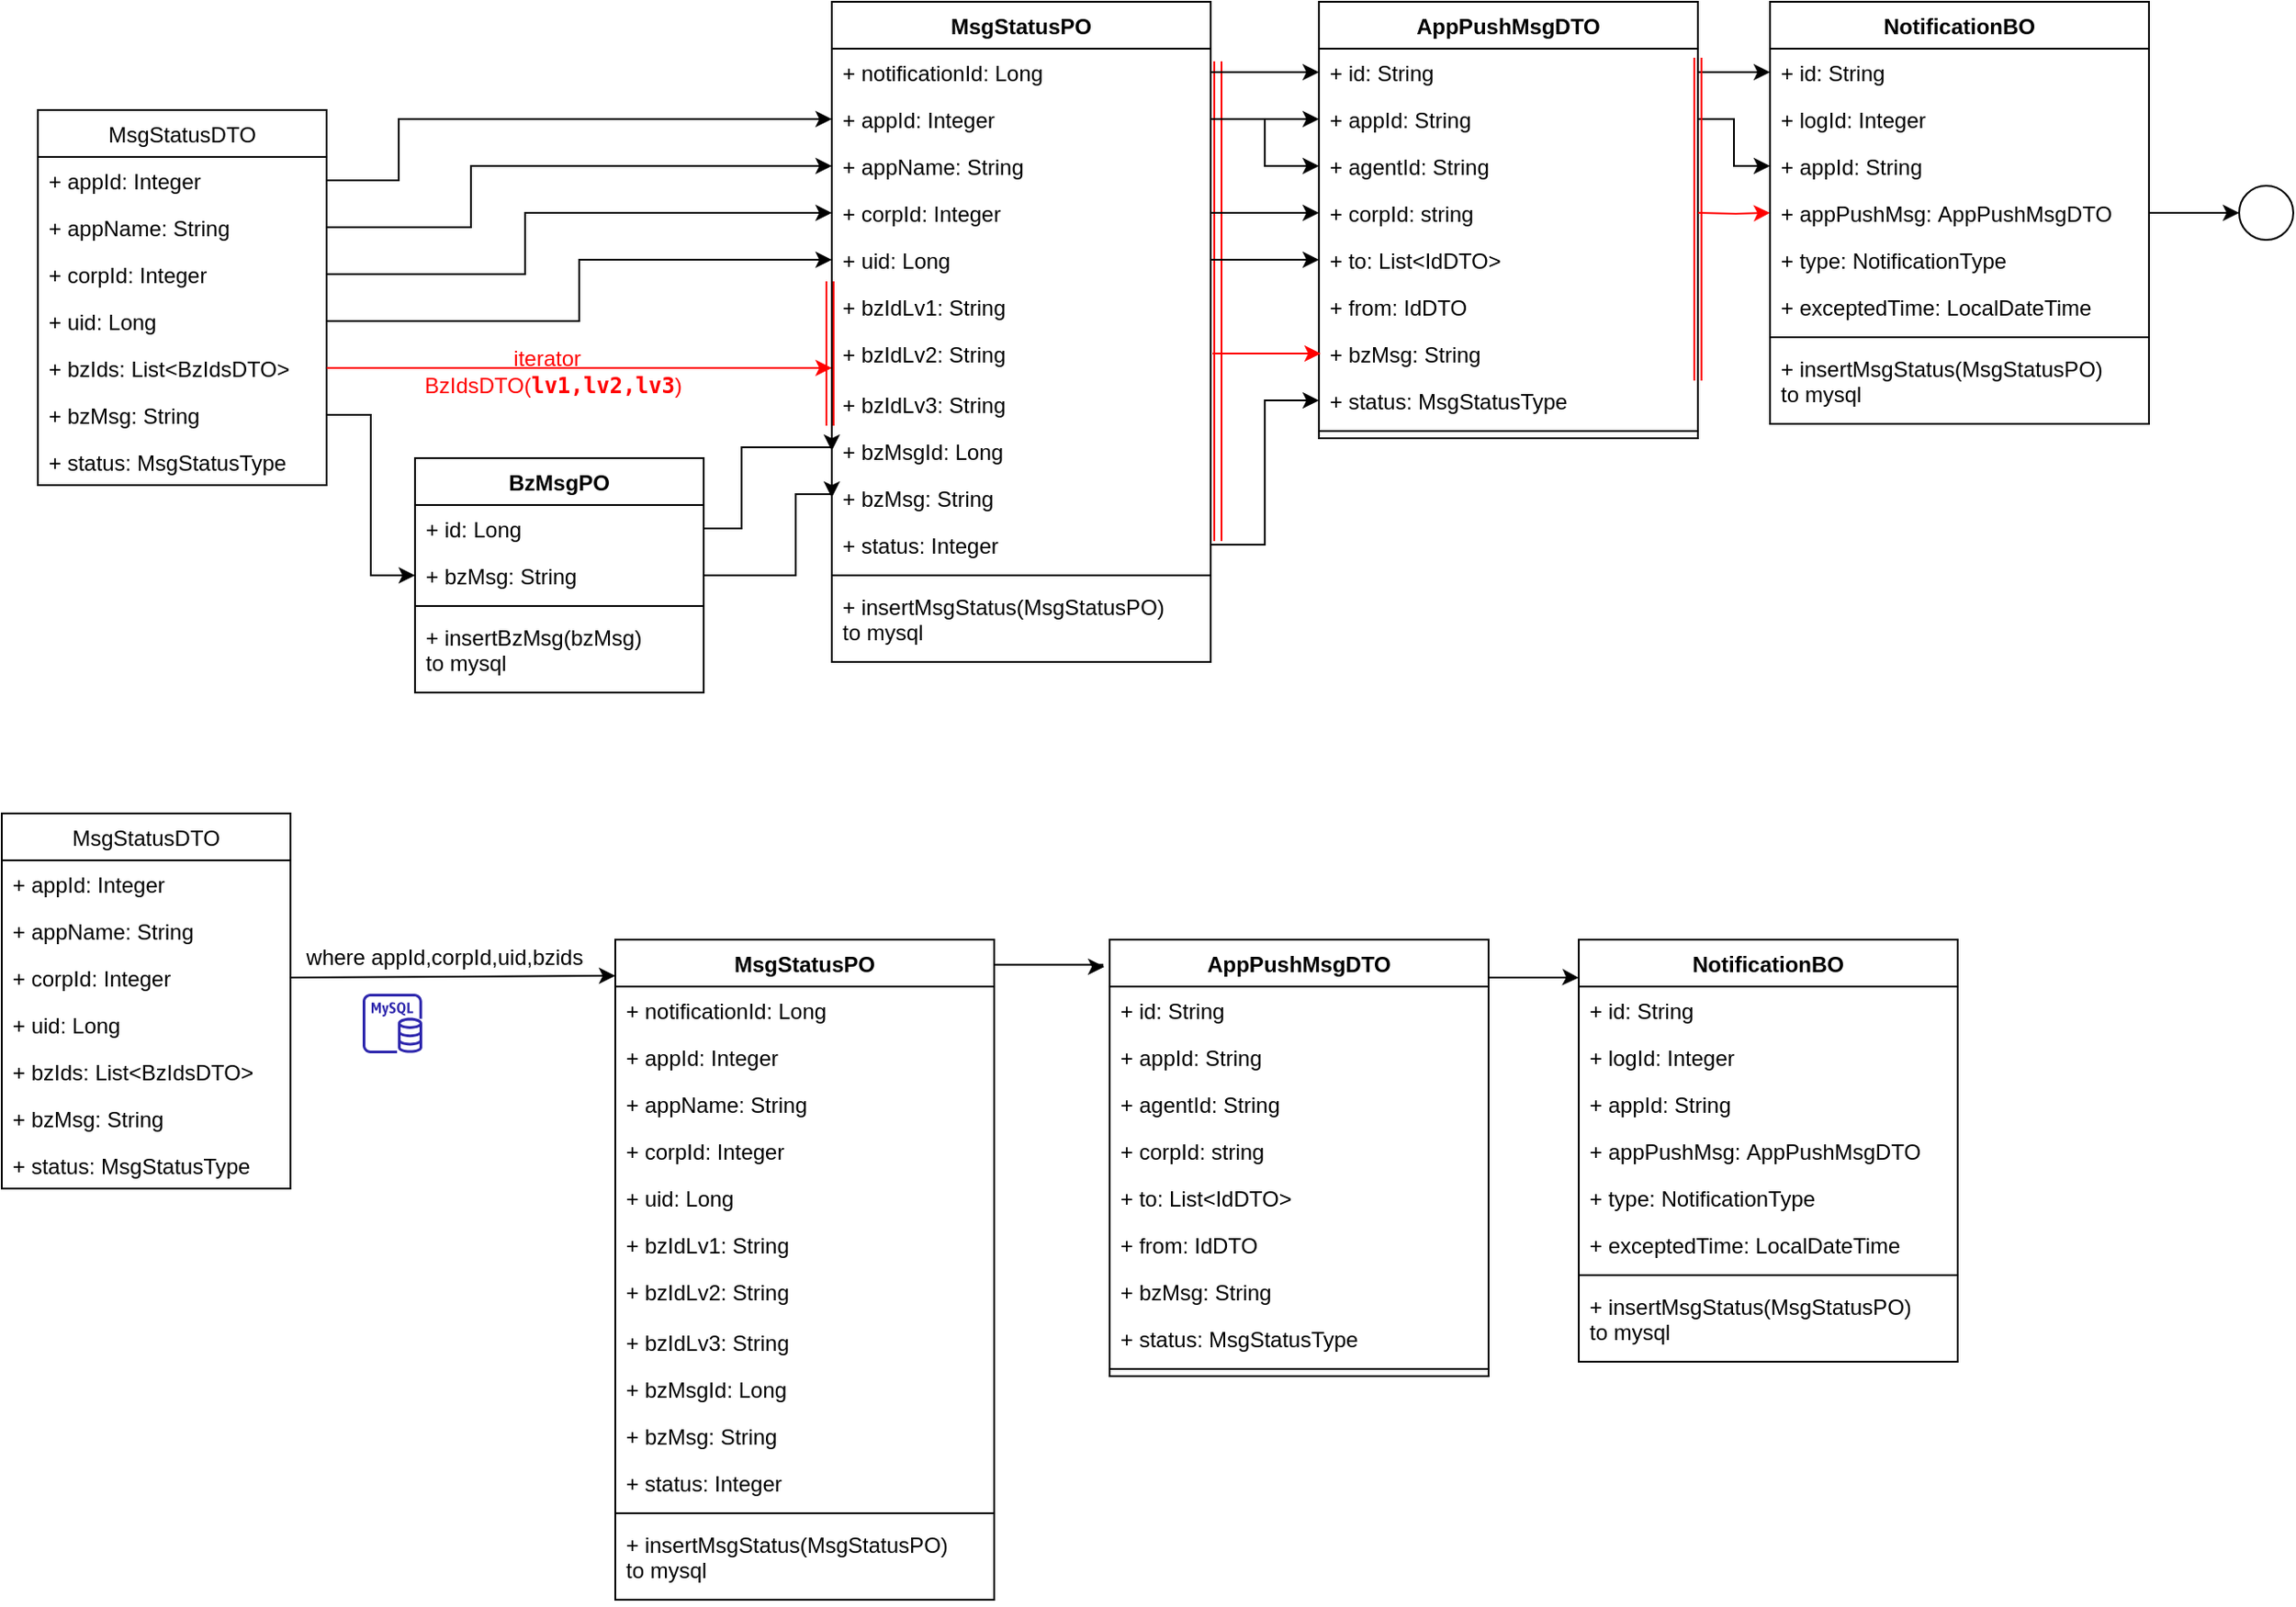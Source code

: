 <mxfile version="16.0.3" type="github">
  <diagram id="SCfUlmhdvzbNshBZ44EL" name="Page-1">
    <mxGraphModel dx="1186" dy="536" grid="1" gridSize="10" guides="1" tooltips="1" connect="1" arrows="1" fold="1" page="1" pageScale="1" pageWidth="827" pageHeight="1169" math="0" shadow="0">
      <root>
        <mxCell id="0" />
        <mxCell id="1" parent="0" />
        <mxCell id="9lZpsrTni4rrmn1i40Wy-16" value="MsgStatusDTO" style="swimlane;fontStyle=0;childLayout=stackLayout;horizontal=1;startSize=26;fillColor=none;horizontalStack=0;resizeParent=1;resizeParentMax=0;resizeLast=0;collapsible=1;marginBottom=0;" parent="1" vertex="1">
          <mxGeometry x="120" y="360" width="160" height="208" as="geometry" />
        </mxCell>
        <mxCell id="9lZpsrTni4rrmn1i40Wy-17" value="+ appId: Integer" style="text;strokeColor=none;fillColor=none;align=left;verticalAlign=top;spacingLeft=4;spacingRight=4;overflow=hidden;rotatable=0;points=[[0,0.5],[1,0.5]];portConstraint=eastwest;" parent="9lZpsrTni4rrmn1i40Wy-16" vertex="1">
          <mxGeometry y="26" width="160" height="26" as="geometry" />
        </mxCell>
        <mxCell id="9lZpsrTni4rrmn1i40Wy-18" value="+ appName: String" style="text;strokeColor=none;fillColor=none;align=left;verticalAlign=top;spacingLeft=4;spacingRight=4;overflow=hidden;rotatable=0;points=[[0,0.5],[1,0.5]];portConstraint=eastwest;" parent="9lZpsrTni4rrmn1i40Wy-16" vertex="1">
          <mxGeometry y="52" width="160" height="26" as="geometry" />
        </mxCell>
        <mxCell id="9lZpsrTni4rrmn1i40Wy-19" value="+ corpId: Integer" style="text;strokeColor=none;fillColor=none;align=left;verticalAlign=top;spacingLeft=4;spacingRight=4;overflow=hidden;rotatable=0;points=[[0,0.5],[1,0.5]];portConstraint=eastwest;" parent="9lZpsrTni4rrmn1i40Wy-16" vertex="1">
          <mxGeometry y="78" width="160" height="26" as="geometry" />
        </mxCell>
        <mxCell id="9lZpsrTni4rrmn1i40Wy-20" value="+ uid: Long" style="text;strokeColor=none;fillColor=none;align=left;verticalAlign=top;spacingLeft=4;spacingRight=4;overflow=hidden;rotatable=0;points=[[0,0.5],[1,0.5]];portConstraint=eastwest;" parent="9lZpsrTni4rrmn1i40Wy-16" vertex="1">
          <mxGeometry y="104" width="160" height="26" as="geometry" />
        </mxCell>
        <mxCell id="9lZpsrTni4rrmn1i40Wy-21" value="+ bzIds: List&lt;BzIdsDTO&gt;" style="text;strokeColor=none;fillColor=none;align=left;verticalAlign=top;spacingLeft=4;spacingRight=4;overflow=hidden;rotatable=0;points=[[0,0.5],[1,0.5]];portConstraint=eastwest;" parent="9lZpsrTni4rrmn1i40Wy-16" vertex="1">
          <mxGeometry y="130" width="160" height="26" as="geometry" />
        </mxCell>
        <mxCell id="9lZpsrTni4rrmn1i40Wy-22" value="+ bzMsg: String" style="text;strokeColor=none;fillColor=none;align=left;verticalAlign=top;spacingLeft=4;spacingRight=4;overflow=hidden;rotatable=0;points=[[0,0.5],[1,0.5]];portConstraint=eastwest;" parent="9lZpsrTni4rrmn1i40Wy-16" vertex="1">
          <mxGeometry y="156" width="160" height="26" as="geometry" />
        </mxCell>
        <mxCell id="9lZpsrTni4rrmn1i40Wy-23" value="+ status: MsgStatusType" style="text;strokeColor=none;fillColor=none;align=left;verticalAlign=top;spacingLeft=4;spacingRight=4;overflow=hidden;rotatable=0;points=[[0,0.5],[1,0.5]];portConstraint=eastwest;" parent="9lZpsrTni4rrmn1i40Wy-16" vertex="1">
          <mxGeometry y="182" width="160" height="26" as="geometry" />
        </mxCell>
        <mxCell id="m58RcJqBQY2xI49NW2av-1" value="BzMsgPO" style="swimlane;fontStyle=1;align=center;verticalAlign=top;childLayout=stackLayout;horizontal=1;startSize=26;horizontalStack=0;resizeParent=1;resizeParentMax=0;resizeLast=0;collapsible=1;marginBottom=0;" vertex="1" parent="1">
          <mxGeometry x="329" y="553" width="160" height="130" as="geometry" />
        </mxCell>
        <mxCell id="m58RcJqBQY2xI49NW2av-2" value="+ id: Long" style="text;strokeColor=none;fillColor=none;align=left;verticalAlign=top;spacingLeft=4;spacingRight=4;overflow=hidden;rotatable=0;points=[[0,0.5],[1,0.5]];portConstraint=eastwest;" vertex="1" parent="m58RcJqBQY2xI49NW2av-1">
          <mxGeometry y="26" width="160" height="26" as="geometry" />
        </mxCell>
        <mxCell id="m58RcJqBQY2xI49NW2av-6" value="+ bzMsg: String" style="text;strokeColor=none;fillColor=none;align=left;verticalAlign=top;spacingLeft=4;spacingRight=4;overflow=hidden;rotatable=0;points=[[0,0.5],[1,0.5]];portConstraint=eastwest;" vertex="1" parent="m58RcJqBQY2xI49NW2av-1">
          <mxGeometry y="52" width="160" height="26" as="geometry" />
        </mxCell>
        <mxCell id="m58RcJqBQY2xI49NW2av-3" value="" style="line;strokeWidth=1;fillColor=none;align=left;verticalAlign=middle;spacingTop=-1;spacingLeft=3;spacingRight=3;rotatable=0;labelPosition=right;points=[];portConstraint=eastwest;" vertex="1" parent="m58RcJqBQY2xI49NW2av-1">
          <mxGeometry y="78" width="160" height="8" as="geometry" />
        </mxCell>
        <mxCell id="m58RcJqBQY2xI49NW2av-4" value="+ insertBzMsg(bzMsg)&#xa;to mysql&#xa;" style="text;strokeColor=none;fillColor=none;align=left;verticalAlign=top;spacingLeft=4;spacingRight=4;overflow=hidden;rotatable=0;points=[[0,0.5],[1,0.5]];portConstraint=eastwest;" vertex="1" parent="m58RcJqBQY2xI49NW2av-1">
          <mxGeometry y="86" width="160" height="44" as="geometry" />
        </mxCell>
        <mxCell id="m58RcJqBQY2xI49NW2av-5" style="edgeStyle=orthogonalEdgeStyle;rounded=0;orthogonalLoop=1;jettySize=auto;html=1;exitX=1;exitY=0.5;exitDx=0;exitDy=0;entryX=0;entryY=0.5;entryDx=0;entryDy=0;" edge="1" parent="1" source="9lZpsrTni4rrmn1i40Wy-22" target="m58RcJqBQY2xI49NW2av-6">
          <mxGeometry relative="1" as="geometry" />
        </mxCell>
        <mxCell id="m58RcJqBQY2xI49NW2av-15" style="edgeStyle=orthogonalEdgeStyle;rounded=0;orthogonalLoop=1;jettySize=auto;html=1;exitX=1;exitY=0.5;exitDx=0;exitDy=0;strokeColor=#FF0000;" edge="1" parent="1" source="9lZpsrTni4rrmn1i40Wy-21">
          <mxGeometry relative="1" as="geometry">
            <mxPoint x="560" y="503" as="targetPoint" />
            <Array as="points">
              <mxPoint x="550" y="503" />
            </Array>
          </mxGeometry>
        </mxCell>
        <mxCell id="m58RcJqBQY2xI49NW2av-17" value="&lt;font style=&quot;font-size: 12px&quot; color=&quot;#ff0000&quot;&gt;iterator&amp;nbsp; &amp;nbsp;&lt;span style=&quot;text-align: left&quot;&gt;BzIdsDTO(&lt;/span&gt;&lt;span style=&quot;font-weight: bold ; background-color: rgb(255 , 255 , 255) ; font-family: &amp;#34;jetbrains mono&amp;#34; , monospace&quot;&gt;lv1,&lt;/span&gt;&lt;span style=&quot;font-weight: bold ; background-color: rgb(255 , 255 , 255) ; font-family: &amp;#34;jetbrains mono&amp;#34; , monospace&quot;&gt;lv2,&lt;/span&gt;&lt;span style=&quot;font-weight: bold ; background-color: rgb(255 , 255 , 255) ; font-family: &amp;#34;jetbrains mono&amp;#34; , monospace&quot;&gt;lv3&lt;/span&gt;&lt;span style=&quot;text-align: left&quot;&gt;)&lt;/span&gt;&lt;/font&gt;" style="text;html=1;strokeColor=none;fillColor=none;align=center;verticalAlign=middle;whiteSpace=wrap;rounded=0;" vertex="1" parent="1">
          <mxGeometry x="329" y="490" width="150" height="30" as="geometry" />
        </mxCell>
        <mxCell id="m58RcJqBQY2xI49NW2av-21" value="MsgStatusPO" style="swimlane;fontStyle=1;align=center;verticalAlign=top;childLayout=stackLayout;horizontal=1;startSize=26;horizontalStack=0;resizeParent=1;resizeParentMax=0;resizeLast=0;collapsible=1;marginBottom=0;" vertex="1" parent="1">
          <mxGeometry x="560" y="300" width="210" height="366" as="geometry" />
        </mxCell>
        <mxCell id="m58RcJqBQY2xI49NW2av-22" value="+ notificationId: Long" style="text;strokeColor=none;fillColor=none;align=left;verticalAlign=top;spacingLeft=4;spacingRight=4;overflow=hidden;rotatable=0;points=[[0,0.5],[1,0.5]];portConstraint=eastwest;" vertex="1" parent="m58RcJqBQY2xI49NW2av-21">
          <mxGeometry y="26" width="210" height="26" as="geometry" />
        </mxCell>
        <mxCell id="m58RcJqBQY2xI49NW2av-29" value="+ appId: Integer" style="text;strokeColor=none;fillColor=none;align=left;verticalAlign=top;spacingLeft=4;spacingRight=4;overflow=hidden;rotatable=0;points=[[0,0.5],[1,0.5]];portConstraint=eastwest;" vertex="1" parent="m58RcJqBQY2xI49NW2av-21">
          <mxGeometry y="52" width="210" height="26" as="geometry" />
        </mxCell>
        <mxCell id="m58RcJqBQY2xI49NW2av-30" value="+ appName: String" style="text;strokeColor=none;fillColor=none;align=left;verticalAlign=top;spacingLeft=4;spacingRight=4;overflow=hidden;rotatable=0;points=[[0,0.5],[1,0.5]];portConstraint=eastwest;" vertex="1" parent="m58RcJqBQY2xI49NW2av-21">
          <mxGeometry y="78" width="210" height="26" as="geometry" />
        </mxCell>
        <mxCell id="m58RcJqBQY2xI49NW2av-28" value="+ corpId: Integer" style="text;strokeColor=none;fillColor=none;align=left;verticalAlign=top;spacingLeft=4;spacingRight=4;overflow=hidden;rotatable=0;points=[[0,0.5],[1,0.5]];portConstraint=eastwest;" vertex="1" parent="m58RcJqBQY2xI49NW2av-21">
          <mxGeometry y="104" width="210" height="26" as="geometry" />
        </mxCell>
        <mxCell id="m58RcJqBQY2xI49NW2av-23" value="+ uid: Long" style="text;strokeColor=none;fillColor=none;align=left;verticalAlign=top;spacingLeft=4;spacingRight=4;overflow=hidden;rotatable=0;points=[[0,0.5],[1,0.5]];portConstraint=eastwest;" vertex="1" parent="m58RcJqBQY2xI49NW2av-21">
          <mxGeometry y="130" width="210" height="26" as="geometry" />
        </mxCell>
        <mxCell id="m58RcJqBQY2xI49NW2av-33" value="+ bzIdLv1: String" style="text;strokeColor=none;fillColor=none;align=left;verticalAlign=top;spacingLeft=4;spacingRight=4;overflow=hidden;rotatable=0;points=[[0,0.5],[1,0.5]];portConstraint=eastwest;" vertex="1" parent="m58RcJqBQY2xI49NW2av-21">
          <mxGeometry y="156" width="210" height="26" as="geometry" />
        </mxCell>
        <mxCell id="m58RcJqBQY2xI49NW2av-27" value="" style="shape=link;html=1;rounded=0;fontSize=12;fontColor=#FF0000;strokeColor=#FF0000;" edge="1" parent="m58RcJqBQY2xI49NW2av-21">
          <mxGeometry width="100" relative="1" as="geometry">
            <mxPoint x="-1" y="155" as="sourcePoint" />
            <mxPoint x="-1" y="235" as="targetPoint" />
          </mxGeometry>
        </mxCell>
        <mxCell id="m58RcJqBQY2xI49NW2av-34" value="+ bzIdLv2: String" style="text;strokeColor=none;fillColor=none;align=left;verticalAlign=top;spacingLeft=4;spacingRight=4;overflow=hidden;rotatable=0;points=[[0,0.5],[1,0.5]];portConstraint=eastwest;" vertex="1" parent="m58RcJqBQY2xI49NW2av-21">
          <mxGeometry y="182" width="210" height="28" as="geometry" />
        </mxCell>
        <mxCell id="m58RcJqBQY2xI49NW2av-35" value="+ bzIdLv3: String" style="text;strokeColor=none;fillColor=none;align=left;verticalAlign=top;spacingLeft=4;spacingRight=4;overflow=hidden;rotatable=0;points=[[0,0.5],[1,0.5]];portConstraint=eastwest;" vertex="1" parent="m58RcJqBQY2xI49NW2av-21">
          <mxGeometry y="210" width="210" height="26" as="geometry" />
        </mxCell>
        <mxCell id="m58RcJqBQY2xI49NW2av-31" value="+ bzMsgId: Long" style="text;strokeColor=none;fillColor=none;align=left;verticalAlign=top;spacingLeft=4;spacingRight=4;overflow=hidden;rotatable=0;points=[[0,0.5],[1,0.5]];portConstraint=eastwest;" vertex="1" parent="m58RcJqBQY2xI49NW2av-21">
          <mxGeometry y="236" width="210" height="26" as="geometry" />
        </mxCell>
        <mxCell id="m58RcJqBQY2xI49NW2av-32" value="+ bzMsg: String" style="text;strokeColor=none;fillColor=none;align=left;verticalAlign=top;spacingLeft=4;spacingRight=4;overflow=hidden;rotatable=0;points=[[0,0.5],[1,0.5]];portConstraint=eastwest;" vertex="1" parent="m58RcJqBQY2xI49NW2av-21">
          <mxGeometry y="262" width="210" height="26" as="geometry" />
        </mxCell>
        <mxCell id="m58RcJqBQY2xI49NW2av-36" value="+ status: Integer" style="text;strokeColor=none;fillColor=none;align=left;verticalAlign=top;spacingLeft=4;spacingRight=4;overflow=hidden;rotatable=0;points=[[0,0.5],[1,0.5]];portConstraint=eastwest;" vertex="1" parent="m58RcJqBQY2xI49NW2av-21">
          <mxGeometry y="288" width="210" height="26" as="geometry" />
        </mxCell>
        <mxCell id="m58RcJqBQY2xI49NW2av-24" value="" style="line;strokeWidth=1;fillColor=none;align=left;verticalAlign=middle;spacingTop=-1;spacingLeft=3;spacingRight=3;rotatable=0;labelPosition=right;points=[];portConstraint=eastwest;" vertex="1" parent="m58RcJqBQY2xI49NW2av-21">
          <mxGeometry y="314" width="210" height="8" as="geometry" />
        </mxCell>
        <mxCell id="m58RcJqBQY2xI49NW2av-25" value="+ insertMsgStatus(MsgStatusPO)&#xa;to mysql&#xa;" style="text;strokeColor=none;fillColor=none;align=left;verticalAlign=top;spacingLeft=4;spacingRight=4;overflow=hidden;rotatable=0;points=[[0,0.5],[1,0.5]];portConstraint=eastwest;" vertex="1" parent="m58RcJqBQY2xI49NW2av-21">
          <mxGeometry y="322" width="210" height="44" as="geometry" />
        </mxCell>
        <mxCell id="m58RcJqBQY2xI49NW2av-55" value="" style="shape=link;html=1;rounded=0;fontSize=12;fontColor=#FF0000;exitX=1.019;exitY=0.269;exitDx=0;exitDy=0;exitPerimeter=0;strokeColor=#FF0000;" edge="1" parent="m58RcJqBQY2xI49NW2av-21" source="m58RcJqBQY2xI49NW2av-22">
          <mxGeometry width="100" relative="1" as="geometry">
            <mxPoint x="217" y="155" as="sourcePoint" />
            <mxPoint x="214" y="299" as="targetPoint" />
          </mxGeometry>
        </mxCell>
        <mxCell id="m58RcJqBQY2xI49NW2av-41" style="edgeStyle=orthogonalEdgeStyle;rounded=0;orthogonalLoop=1;jettySize=auto;html=1;entryX=0;entryY=0.5;entryDx=0;entryDy=0;fontSize=12;fontColor=#FF0000;" edge="1" parent="1" source="m58RcJqBQY2xI49NW2av-2" target="m58RcJqBQY2xI49NW2av-31">
          <mxGeometry relative="1" as="geometry">
            <Array as="points">
              <mxPoint x="510" y="592" />
              <mxPoint x="510" y="547" />
            </Array>
          </mxGeometry>
        </mxCell>
        <mxCell id="m58RcJqBQY2xI49NW2av-43" style="edgeStyle=orthogonalEdgeStyle;rounded=0;orthogonalLoop=1;jettySize=auto;html=1;entryX=0;entryY=0.5;entryDx=0;entryDy=0;fontSize=12;fontColor=#FF0000;" edge="1" parent="1" source="m58RcJqBQY2xI49NW2av-6" target="m58RcJqBQY2xI49NW2av-32">
          <mxGeometry relative="1" as="geometry">
            <Array as="points">
              <mxPoint x="540" y="618" />
              <mxPoint x="540" y="573" />
            </Array>
          </mxGeometry>
        </mxCell>
        <mxCell id="m58RcJqBQY2xI49NW2av-44" style="edgeStyle=orthogonalEdgeStyle;rounded=0;orthogonalLoop=1;jettySize=auto;html=1;exitX=1;exitY=0.5;exitDx=0;exitDy=0;entryX=0;entryY=0.5;entryDx=0;entryDy=0;fontSize=12;fontColor=#FF0000;" edge="1" parent="1" source="9lZpsrTni4rrmn1i40Wy-20" target="m58RcJqBQY2xI49NW2av-23">
          <mxGeometry relative="1" as="geometry" />
        </mxCell>
        <mxCell id="m58RcJqBQY2xI49NW2av-45" style="edgeStyle=orthogonalEdgeStyle;rounded=0;orthogonalLoop=1;jettySize=auto;html=1;fontSize=12;fontColor=#FF0000;" edge="1" parent="1" source="9lZpsrTni4rrmn1i40Wy-19" target="m58RcJqBQY2xI49NW2av-28">
          <mxGeometry relative="1" as="geometry">
            <mxPoint x="390" y="350" as="targetPoint" />
            <Array as="points">
              <mxPoint x="390" y="451" />
              <mxPoint x="390" y="417" />
            </Array>
          </mxGeometry>
        </mxCell>
        <mxCell id="m58RcJqBQY2xI49NW2av-46" style="edgeStyle=orthogonalEdgeStyle;rounded=0;orthogonalLoop=1;jettySize=auto;html=1;exitX=1;exitY=0.5;exitDx=0;exitDy=0;fontSize=12;fontColor=#FF0000;" edge="1" parent="1" source="9lZpsrTni4rrmn1i40Wy-18" target="m58RcJqBQY2xI49NW2av-30">
          <mxGeometry relative="1" as="geometry">
            <Array as="points">
              <mxPoint x="360" y="425" />
              <mxPoint x="360" y="391" />
            </Array>
          </mxGeometry>
        </mxCell>
        <mxCell id="m58RcJqBQY2xI49NW2av-47" style="edgeStyle=orthogonalEdgeStyle;rounded=0;orthogonalLoop=1;jettySize=auto;html=1;exitX=1;exitY=0.5;exitDx=0;exitDy=0;entryX=0;entryY=0.5;entryDx=0;entryDy=0;fontSize=12;fontColor=#FF0000;" edge="1" parent="1" source="9lZpsrTni4rrmn1i40Wy-17" target="m58RcJqBQY2xI49NW2av-29">
          <mxGeometry relative="1" as="geometry">
            <Array as="points">
              <mxPoint x="320" y="399" />
              <mxPoint x="320" y="365" />
            </Array>
          </mxGeometry>
        </mxCell>
        <mxCell id="m58RcJqBQY2xI49NW2av-48" value="AppPushMsgDTO" style="swimlane;fontStyle=1;align=center;verticalAlign=top;childLayout=stackLayout;horizontal=1;startSize=26;horizontalStack=0;resizeParent=1;resizeParentMax=0;resizeLast=0;collapsible=1;marginBottom=0;" vertex="1" parent="1">
          <mxGeometry x="830" y="300" width="210" height="242" as="geometry" />
        </mxCell>
        <mxCell id="m58RcJqBQY2xI49NW2av-49" value="+ id: String" style="text;strokeColor=none;fillColor=none;align=left;verticalAlign=top;spacingLeft=4;spacingRight=4;overflow=hidden;rotatable=0;points=[[0,0.5],[1,0.5]];portConstraint=eastwest;" vertex="1" parent="m58RcJqBQY2xI49NW2av-48">
          <mxGeometry y="26" width="210" height="26" as="geometry" />
        </mxCell>
        <mxCell id="m58RcJqBQY2xI49NW2av-50" value="+ appId: String" style="text;strokeColor=none;fillColor=none;align=left;verticalAlign=top;spacingLeft=4;spacingRight=4;overflow=hidden;rotatable=0;points=[[0,0.5],[1,0.5]];portConstraint=eastwest;" vertex="1" parent="m58RcJqBQY2xI49NW2av-48">
          <mxGeometry y="52" width="210" height="26" as="geometry" />
        </mxCell>
        <mxCell id="m58RcJqBQY2xI49NW2av-56" value="+ agentId: String" style="text;strokeColor=none;fillColor=none;align=left;verticalAlign=top;spacingLeft=4;spacingRight=4;overflow=hidden;rotatable=0;points=[[0,0.5],[1,0.5]];portConstraint=eastwest;" vertex="1" parent="m58RcJqBQY2xI49NW2av-48">
          <mxGeometry y="78" width="210" height="26" as="geometry" />
        </mxCell>
        <mxCell id="m58RcJqBQY2xI49NW2av-52" value="+ corpId: string" style="text;strokeColor=none;fillColor=none;align=left;verticalAlign=top;spacingLeft=4;spacingRight=4;overflow=hidden;rotatable=0;points=[[0,0.5],[1,0.5]];portConstraint=eastwest;" vertex="1" parent="m58RcJqBQY2xI49NW2av-48">
          <mxGeometry y="104" width="210" height="26" as="geometry" />
        </mxCell>
        <mxCell id="m58RcJqBQY2xI49NW2av-53" value="+ to: List&lt;IdDTO&gt;" style="text;strokeColor=none;fillColor=none;align=left;verticalAlign=top;spacingLeft=4;spacingRight=4;overflow=hidden;rotatable=0;points=[[0,0.5],[1,0.5]];portConstraint=eastwest;" vertex="1" parent="m58RcJqBQY2xI49NW2av-48">
          <mxGeometry y="130" width="210" height="26" as="geometry" />
        </mxCell>
        <mxCell id="m58RcJqBQY2xI49NW2av-54" value="+ from: IdDTO" style="text;strokeColor=none;fillColor=none;align=left;verticalAlign=top;spacingLeft=4;spacingRight=4;overflow=hidden;rotatable=0;points=[[0,0.5],[1,0.5]];portConstraint=eastwest;" vertex="1" parent="m58RcJqBQY2xI49NW2av-48">
          <mxGeometry y="156" width="210" height="26" as="geometry" />
        </mxCell>
        <mxCell id="m58RcJqBQY2xI49NW2av-57" value="+ bzMsg: String" style="text;strokeColor=none;fillColor=none;align=left;verticalAlign=top;spacingLeft=4;spacingRight=4;overflow=hidden;rotatable=0;points=[[0,0.5],[1,0.5]];portConstraint=eastwest;" vertex="1" parent="m58RcJqBQY2xI49NW2av-48">
          <mxGeometry y="182" width="210" height="26" as="geometry" />
        </mxCell>
        <mxCell id="m58RcJqBQY2xI49NW2av-58" value="+ status: MsgStatusType" style="text;strokeColor=none;fillColor=none;align=left;verticalAlign=top;spacingLeft=4;spacingRight=4;overflow=hidden;rotatable=0;points=[[0,0.5],[1,0.5]];portConstraint=eastwest;" vertex="1" parent="m58RcJqBQY2xI49NW2av-48">
          <mxGeometry y="208" width="210" height="26" as="geometry" />
        </mxCell>
        <mxCell id="m58RcJqBQY2xI49NW2av-61" value="" style="line;strokeWidth=1;fillColor=none;align=left;verticalAlign=middle;spacingTop=-1;spacingLeft=3;spacingRight=3;rotatable=0;labelPosition=right;points=[];portConstraint=eastwest;" vertex="1" parent="m58RcJqBQY2xI49NW2av-48">
          <mxGeometry y="234" width="210" height="8" as="geometry" />
        </mxCell>
        <mxCell id="m58RcJqBQY2xI49NW2av-63" style="edgeStyle=orthogonalEdgeStyle;rounded=0;orthogonalLoop=1;jettySize=auto;html=1;exitX=1;exitY=0.5;exitDx=0;exitDy=0;entryX=0;entryY=0.5;entryDx=0;entryDy=0;fontSize=12;fontColor=#FF0000;" edge="1" parent="1" source="m58RcJqBQY2xI49NW2av-22" target="m58RcJqBQY2xI49NW2av-49">
          <mxGeometry relative="1" as="geometry" />
        </mxCell>
        <mxCell id="m58RcJqBQY2xI49NW2av-64" style="edgeStyle=orthogonalEdgeStyle;rounded=0;orthogonalLoop=1;jettySize=auto;html=1;exitX=1;exitY=0.5;exitDx=0;exitDy=0;entryX=0;entryY=0.5;entryDx=0;entryDy=0;fontSize=12;fontColor=#FF0000;" edge="1" parent="1" source="m58RcJqBQY2xI49NW2av-29" target="m58RcJqBQY2xI49NW2av-50">
          <mxGeometry relative="1" as="geometry" />
        </mxCell>
        <mxCell id="m58RcJqBQY2xI49NW2av-68" style="edgeStyle=orthogonalEdgeStyle;rounded=0;orthogonalLoop=1;jettySize=auto;html=1;exitX=1;exitY=0.5;exitDx=0;exitDy=0;entryX=0;entryY=0.5;entryDx=0;entryDy=0;fontSize=12;fontColor=#FF0000;" edge="1" parent="1" source="m58RcJqBQY2xI49NW2av-29" target="m58RcJqBQY2xI49NW2av-56">
          <mxGeometry relative="1" as="geometry">
            <mxPoint x="780" y="375" as="sourcePoint" />
            <mxPoint x="840" y="375" as="targetPoint" />
          </mxGeometry>
        </mxCell>
        <mxCell id="m58RcJqBQY2xI49NW2av-69" style="edgeStyle=orthogonalEdgeStyle;rounded=0;orthogonalLoop=1;jettySize=auto;html=1;exitX=1;exitY=0.5;exitDx=0;exitDy=0;entryX=0;entryY=0.5;entryDx=0;entryDy=0;fontSize=12;fontColor=#FF0000;" edge="1" parent="1" source="m58RcJqBQY2xI49NW2av-28" target="m58RcJqBQY2xI49NW2av-52">
          <mxGeometry relative="1" as="geometry" />
        </mxCell>
        <mxCell id="m58RcJqBQY2xI49NW2av-70" style="edgeStyle=orthogonalEdgeStyle;rounded=0;orthogonalLoop=1;jettySize=auto;html=1;exitX=1;exitY=0.5;exitDx=0;exitDy=0;entryX=0;entryY=0.5;entryDx=0;entryDy=0;fontSize=12;fontColor=#FF0000;" edge="1" parent="1" source="m58RcJqBQY2xI49NW2av-23" target="m58RcJqBQY2xI49NW2av-53">
          <mxGeometry relative="1" as="geometry" />
        </mxCell>
        <mxCell id="m58RcJqBQY2xI49NW2av-71" style="edgeStyle=orthogonalEdgeStyle;rounded=0;orthogonalLoop=1;jettySize=auto;html=1;entryX=0;entryY=0.5;entryDx=0;entryDy=0;fontSize=12;fontColor=#FF0000;strokeColor=#FF0000;" edge="1" parent="1">
          <mxGeometry relative="1" as="geometry">
            <mxPoint x="771" y="495" as="sourcePoint" />
            <mxPoint x="831" y="495" as="targetPoint" />
          </mxGeometry>
        </mxCell>
        <mxCell id="m58RcJqBQY2xI49NW2av-72" style="edgeStyle=orthogonalEdgeStyle;rounded=0;orthogonalLoop=1;jettySize=auto;html=1;exitX=1;exitY=0.5;exitDx=0;exitDy=0;entryX=0;entryY=0.5;entryDx=0;entryDy=0;fontSize=12;fontColor=#FF0000;strokeColor=#000000;" edge="1" parent="1" source="m58RcJqBQY2xI49NW2av-36" target="m58RcJqBQY2xI49NW2av-58">
          <mxGeometry relative="1" as="geometry" />
        </mxCell>
        <mxCell id="m58RcJqBQY2xI49NW2av-73" value="NotificationBO" style="swimlane;fontStyle=1;align=center;verticalAlign=top;childLayout=stackLayout;horizontal=1;startSize=26;horizontalStack=0;resizeParent=1;resizeParentMax=0;resizeLast=0;collapsible=1;marginBottom=0;" vertex="1" parent="1">
          <mxGeometry x="1080" y="300" width="210" height="234" as="geometry" />
        </mxCell>
        <mxCell id="m58RcJqBQY2xI49NW2av-74" value="+ id: String" style="text;strokeColor=none;fillColor=none;align=left;verticalAlign=top;spacingLeft=4;spacingRight=4;overflow=hidden;rotatable=0;points=[[0,0.5],[1,0.5]];portConstraint=eastwest;" vertex="1" parent="m58RcJqBQY2xI49NW2av-73">
          <mxGeometry y="26" width="210" height="26" as="geometry" />
        </mxCell>
        <mxCell id="m58RcJqBQY2xI49NW2av-75" value="+ logId: Integer" style="text;strokeColor=none;fillColor=none;align=left;verticalAlign=top;spacingLeft=4;spacingRight=4;overflow=hidden;rotatable=0;points=[[0,0.5],[1,0.5]];portConstraint=eastwest;" vertex="1" parent="m58RcJqBQY2xI49NW2av-73">
          <mxGeometry y="52" width="210" height="26" as="geometry" />
        </mxCell>
        <mxCell id="m58RcJqBQY2xI49NW2av-76" value="+ appId: String" style="text;strokeColor=none;fillColor=none;align=left;verticalAlign=top;spacingLeft=4;spacingRight=4;overflow=hidden;rotatable=0;points=[[0,0.5],[1,0.5]];portConstraint=eastwest;" vertex="1" parent="m58RcJqBQY2xI49NW2av-73">
          <mxGeometry y="78" width="210" height="26" as="geometry" />
        </mxCell>
        <mxCell id="m58RcJqBQY2xI49NW2av-77" value="+ appPushMsg: AppPushMsgDTO" style="text;strokeColor=none;fillColor=none;align=left;verticalAlign=top;spacingLeft=4;spacingRight=4;overflow=hidden;rotatable=0;points=[[0,0.5],[1,0.5]];portConstraint=eastwest;" vertex="1" parent="m58RcJqBQY2xI49NW2av-73">
          <mxGeometry y="104" width="210" height="26" as="geometry" />
        </mxCell>
        <mxCell id="m58RcJqBQY2xI49NW2av-84" value="+ type: NotificationType" style="text;strokeColor=none;fillColor=none;align=left;verticalAlign=top;spacingLeft=4;spacingRight=4;overflow=hidden;rotatable=0;points=[[0,0.5],[1,0.5]];portConstraint=eastwest;" vertex="1" parent="m58RcJqBQY2xI49NW2av-73">
          <mxGeometry y="130" width="210" height="26" as="geometry" />
        </mxCell>
        <mxCell id="m58RcJqBQY2xI49NW2av-85" value="+ exceptedTime: LocalDateTime" style="text;strokeColor=none;fillColor=none;align=left;verticalAlign=top;spacingLeft=4;spacingRight=4;overflow=hidden;rotatable=0;points=[[0,0.5],[1,0.5]];portConstraint=eastwest;" vertex="1" parent="m58RcJqBQY2xI49NW2av-73">
          <mxGeometry y="156" width="210" height="26" as="geometry" />
        </mxCell>
        <mxCell id="m58RcJqBQY2xI49NW2av-86" value="" style="line;strokeWidth=1;fillColor=none;align=left;verticalAlign=middle;spacingTop=-1;spacingLeft=3;spacingRight=3;rotatable=0;labelPosition=right;points=[];portConstraint=eastwest;" vertex="1" parent="m58RcJqBQY2xI49NW2av-73">
          <mxGeometry y="182" width="210" height="8" as="geometry" />
        </mxCell>
        <mxCell id="m58RcJqBQY2xI49NW2av-87" value="+ insertMsgStatus(MsgStatusPO)&#xa;to mysql&#xa;" style="text;strokeColor=none;fillColor=none;align=left;verticalAlign=top;spacingLeft=4;spacingRight=4;overflow=hidden;rotatable=0;points=[[0,0.5],[1,0.5]];portConstraint=eastwest;" vertex="1" parent="m58RcJqBQY2xI49NW2av-73">
          <mxGeometry y="190" width="210" height="44" as="geometry" />
        </mxCell>
        <mxCell id="m58RcJqBQY2xI49NW2av-89" style="edgeStyle=orthogonalEdgeStyle;rounded=0;orthogonalLoop=1;jettySize=auto;html=1;exitX=1;exitY=0.5;exitDx=0;exitDy=0;entryX=0;entryY=0.5;entryDx=0;entryDy=0;fontSize=12;fontColor=#FF0000;strokeColor=#000000;" edge="1" parent="1" source="m58RcJqBQY2xI49NW2av-49" target="m58RcJqBQY2xI49NW2av-74">
          <mxGeometry relative="1" as="geometry" />
        </mxCell>
        <mxCell id="m58RcJqBQY2xI49NW2av-90" style="edgeStyle=orthogonalEdgeStyle;rounded=0;orthogonalLoop=1;jettySize=auto;html=1;exitX=1;exitY=0.5;exitDx=0;exitDy=0;entryX=0;entryY=0.5;entryDx=0;entryDy=0;fontSize=12;fontColor=#FF0000;strokeColor=#000000;" edge="1" parent="1" source="m58RcJqBQY2xI49NW2av-50" target="m58RcJqBQY2xI49NW2av-76">
          <mxGeometry relative="1" as="geometry" />
        </mxCell>
        <mxCell id="m58RcJqBQY2xI49NW2av-91" value="" style="shape=link;html=1;rounded=0;fontSize=12;fontColor=#FF0000;exitX=1.019;exitY=0.269;exitDx=0;exitDy=0;exitPerimeter=0;strokeColor=#FF0000;" edge="1" parent="1">
          <mxGeometry width="100" relative="1" as="geometry">
            <mxPoint x="1040" y="330.994" as="sourcePoint" />
            <mxPoint x="1040" y="510" as="targetPoint" />
          </mxGeometry>
        </mxCell>
        <mxCell id="m58RcJqBQY2xI49NW2av-92" style="edgeStyle=orthogonalEdgeStyle;rounded=0;orthogonalLoop=1;jettySize=auto;html=1;entryX=0;entryY=0.5;entryDx=0;entryDy=0;fontSize=12;fontColor=#FF0000;strokeColor=#FF0000;" edge="1" parent="1" target="m58RcJqBQY2xI49NW2av-77">
          <mxGeometry relative="1" as="geometry">
            <mxPoint x="1040" y="417" as="sourcePoint" />
            <mxPoint x="841" y="505" as="targetPoint" />
          </mxGeometry>
        </mxCell>
        <mxCell id="m58RcJqBQY2xI49NW2av-94" value="" style="ellipse;whiteSpace=wrap;html=1;aspect=fixed;fontSize=12;fontColor=#FF0000;" vertex="1" parent="1">
          <mxGeometry x="1340" y="402" width="30" height="30" as="geometry" />
        </mxCell>
        <mxCell id="m58RcJqBQY2xI49NW2av-95" style="edgeStyle=orthogonalEdgeStyle;rounded=0;orthogonalLoop=1;jettySize=auto;html=1;exitX=1;exitY=0.5;exitDx=0;exitDy=0;fontSize=12;fontColor=#FF0000;strokeColor=#000000;" edge="1" parent="1" source="m58RcJqBQY2xI49NW2av-77">
          <mxGeometry relative="1" as="geometry">
            <mxPoint x="1340" y="417" as="targetPoint" />
          </mxGeometry>
        </mxCell>
        <mxCell id="m58RcJqBQY2xI49NW2av-98" value="MsgStatusDTO" style="swimlane;fontStyle=0;childLayout=stackLayout;horizontal=1;startSize=26;fillColor=none;horizontalStack=0;resizeParent=1;resizeParentMax=0;resizeLast=0;collapsible=1;marginBottom=0;" vertex="1" parent="1">
          <mxGeometry x="100" y="750" width="160" height="208" as="geometry" />
        </mxCell>
        <mxCell id="m58RcJqBQY2xI49NW2av-99" value="+ appId: Integer" style="text;strokeColor=none;fillColor=none;align=left;verticalAlign=top;spacingLeft=4;spacingRight=4;overflow=hidden;rotatable=0;points=[[0,0.5],[1,0.5]];portConstraint=eastwest;" vertex="1" parent="m58RcJqBQY2xI49NW2av-98">
          <mxGeometry y="26" width="160" height="26" as="geometry" />
        </mxCell>
        <mxCell id="m58RcJqBQY2xI49NW2av-100" value="+ appName: String" style="text;strokeColor=none;fillColor=none;align=left;verticalAlign=top;spacingLeft=4;spacingRight=4;overflow=hidden;rotatable=0;points=[[0,0.5],[1,0.5]];portConstraint=eastwest;" vertex="1" parent="m58RcJqBQY2xI49NW2av-98">
          <mxGeometry y="52" width="160" height="26" as="geometry" />
        </mxCell>
        <mxCell id="m58RcJqBQY2xI49NW2av-101" value="+ corpId: Integer" style="text;strokeColor=none;fillColor=none;align=left;verticalAlign=top;spacingLeft=4;spacingRight=4;overflow=hidden;rotatable=0;points=[[0,0.5],[1,0.5]];portConstraint=eastwest;" vertex="1" parent="m58RcJqBQY2xI49NW2av-98">
          <mxGeometry y="78" width="160" height="26" as="geometry" />
        </mxCell>
        <mxCell id="m58RcJqBQY2xI49NW2av-102" value="+ uid: Long" style="text;strokeColor=none;fillColor=none;align=left;verticalAlign=top;spacingLeft=4;spacingRight=4;overflow=hidden;rotatable=0;points=[[0,0.5],[1,0.5]];portConstraint=eastwest;" vertex="1" parent="m58RcJqBQY2xI49NW2av-98">
          <mxGeometry y="104" width="160" height="26" as="geometry" />
        </mxCell>
        <mxCell id="m58RcJqBQY2xI49NW2av-103" value="+ bzIds: List&lt;BzIdsDTO&gt;" style="text;strokeColor=none;fillColor=none;align=left;verticalAlign=top;spacingLeft=4;spacingRight=4;overflow=hidden;rotatable=0;points=[[0,0.5],[1,0.5]];portConstraint=eastwest;" vertex="1" parent="m58RcJqBQY2xI49NW2av-98">
          <mxGeometry y="130" width="160" height="26" as="geometry" />
        </mxCell>
        <mxCell id="m58RcJqBQY2xI49NW2av-104" value="+ bzMsg: String" style="text;strokeColor=none;fillColor=none;align=left;verticalAlign=top;spacingLeft=4;spacingRight=4;overflow=hidden;rotatable=0;points=[[0,0.5],[1,0.5]];portConstraint=eastwest;" vertex="1" parent="m58RcJqBQY2xI49NW2av-98">
          <mxGeometry y="156" width="160" height="26" as="geometry" />
        </mxCell>
        <mxCell id="m58RcJqBQY2xI49NW2av-105" value="+ status: MsgStatusType" style="text;strokeColor=none;fillColor=none;align=left;verticalAlign=top;spacingLeft=4;spacingRight=4;overflow=hidden;rotatable=0;points=[[0,0.5],[1,0.5]];portConstraint=eastwest;" vertex="1" parent="m58RcJqBQY2xI49NW2av-98">
          <mxGeometry y="182" width="160" height="26" as="geometry" />
        </mxCell>
        <mxCell id="m58RcJqBQY2xI49NW2av-106" value="" style="endArrow=classic;html=1;rounded=0;fontSize=12;fontColor=#000000;strokeColor=#000000;exitX=1;exitY=0.5;exitDx=0;exitDy=0;" edge="1" parent="1" source="m58RcJqBQY2xI49NW2av-101">
          <mxGeometry width="50" height="50" relative="1" as="geometry">
            <mxPoint x="330" y="890" as="sourcePoint" />
            <mxPoint x="440" y="840" as="targetPoint" />
          </mxGeometry>
        </mxCell>
        <mxCell id="m58RcJqBQY2xI49NW2av-107" value="" style="sketch=0;outlineConnect=0;fontColor=#232F3E;gradientColor=none;fillColor=#2E27AD;strokeColor=none;dashed=0;verticalLabelPosition=bottom;verticalAlign=top;align=center;html=1;fontSize=12;fontStyle=0;aspect=fixed;pointerEvents=1;shape=mxgraph.aws4.rds_mysql_instance;" vertex="1" parent="1">
          <mxGeometry x="300" y="850" width="33" height="33" as="geometry" />
        </mxCell>
        <mxCell id="m58RcJqBQY2xI49NW2av-108" value="&lt;span style=&quot;text-align: left&quot;&gt;where appId,corpId,uid,bzids&lt;/span&gt;" style="text;html=1;align=center;verticalAlign=middle;resizable=0;points=[];autosize=1;strokeColor=none;fillColor=none;fontSize=12;fontColor=#000000;" vertex="1" parent="1">
          <mxGeometry x="260" y="820" width="170" height="20" as="geometry" />
        </mxCell>
        <mxCell id="m58RcJqBQY2xI49NW2av-136" value="" style="edgeStyle=orthogonalEdgeStyle;rounded=0;orthogonalLoop=1;jettySize=auto;html=1;fontSize=12;fontColor=#000000;strokeColor=#000000;exitX=1;exitY=0.038;exitDx=0;exitDy=0;exitPerimeter=0;entryX=-0.014;entryY=0.062;entryDx=0;entryDy=0;entryPerimeter=0;" edge="1" parent="1" source="m58RcJqBQY2xI49NW2av-109" target="m58RcJqBQY2xI49NW2av-125">
          <mxGeometry relative="1" as="geometry">
            <mxPoint x="690" y="920" as="targetPoint" />
            <Array as="points">
              <mxPoint x="710" y="834" />
              <mxPoint x="710" y="835" />
            </Array>
          </mxGeometry>
        </mxCell>
        <mxCell id="m58RcJqBQY2xI49NW2av-109" value="MsgStatusPO" style="swimlane;fontStyle=1;align=center;verticalAlign=top;childLayout=stackLayout;horizontal=1;startSize=26;horizontalStack=0;resizeParent=1;resizeParentMax=0;resizeLast=0;collapsible=1;marginBottom=0;" vertex="1" parent="1">
          <mxGeometry x="440" y="820" width="210" height="366" as="geometry" />
        </mxCell>
        <mxCell id="m58RcJqBQY2xI49NW2av-110" value="+ notificationId: Long" style="text;strokeColor=none;fillColor=none;align=left;verticalAlign=top;spacingLeft=4;spacingRight=4;overflow=hidden;rotatable=0;points=[[0,0.5],[1,0.5]];portConstraint=eastwest;" vertex="1" parent="m58RcJqBQY2xI49NW2av-109">
          <mxGeometry y="26" width="210" height="26" as="geometry" />
        </mxCell>
        <mxCell id="m58RcJqBQY2xI49NW2av-111" value="+ appId: Integer" style="text;strokeColor=none;fillColor=none;align=left;verticalAlign=top;spacingLeft=4;spacingRight=4;overflow=hidden;rotatable=0;points=[[0,0.5],[1,0.5]];portConstraint=eastwest;" vertex="1" parent="m58RcJqBQY2xI49NW2av-109">
          <mxGeometry y="52" width="210" height="26" as="geometry" />
        </mxCell>
        <mxCell id="m58RcJqBQY2xI49NW2av-112" value="+ appName: String" style="text;strokeColor=none;fillColor=none;align=left;verticalAlign=top;spacingLeft=4;spacingRight=4;overflow=hidden;rotatable=0;points=[[0,0.5],[1,0.5]];portConstraint=eastwest;" vertex="1" parent="m58RcJqBQY2xI49NW2av-109">
          <mxGeometry y="78" width="210" height="26" as="geometry" />
        </mxCell>
        <mxCell id="m58RcJqBQY2xI49NW2av-113" value="+ corpId: Integer" style="text;strokeColor=none;fillColor=none;align=left;verticalAlign=top;spacingLeft=4;spacingRight=4;overflow=hidden;rotatable=0;points=[[0,0.5],[1,0.5]];portConstraint=eastwest;" vertex="1" parent="m58RcJqBQY2xI49NW2av-109">
          <mxGeometry y="104" width="210" height="26" as="geometry" />
        </mxCell>
        <mxCell id="m58RcJqBQY2xI49NW2av-114" value="+ uid: Long" style="text;strokeColor=none;fillColor=none;align=left;verticalAlign=top;spacingLeft=4;spacingRight=4;overflow=hidden;rotatable=0;points=[[0,0.5],[1,0.5]];portConstraint=eastwest;" vertex="1" parent="m58RcJqBQY2xI49NW2av-109">
          <mxGeometry y="130" width="210" height="26" as="geometry" />
        </mxCell>
        <mxCell id="m58RcJqBQY2xI49NW2av-115" value="+ bzIdLv1: String" style="text;strokeColor=none;fillColor=none;align=left;verticalAlign=top;spacingLeft=4;spacingRight=4;overflow=hidden;rotatable=0;points=[[0,0.5],[1,0.5]];portConstraint=eastwest;" vertex="1" parent="m58RcJqBQY2xI49NW2av-109">
          <mxGeometry y="156" width="210" height="26" as="geometry" />
        </mxCell>
        <mxCell id="m58RcJqBQY2xI49NW2av-117" value="+ bzIdLv2: String" style="text;strokeColor=none;fillColor=none;align=left;verticalAlign=top;spacingLeft=4;spacingRight=4;overflow=hidden;rotatable=0;points=[[0,0.5],[1,0.5]];portConstraint=eastwest;" vertex="1" parent="m58RcJqBQY2xI49NW2av-109">
          <mxGeometry y="182" width="210" height="28" as="geometry" />
        </mxCell>
        <mxCell id="m58RcJqBQY2xI49NW2av-118" value="+ bzIdLv3: String" style="text;strokeColor=none;fillColor=none;align=left;verticalAlign=top;spacingLeft=4;spacingRight=4;overflow=hidden;rotatable=0;points=[[0,0.5],[1,0.5]];portConstraint=eastwest;" vertex="1" parent="m58RcJqBQY2xI49NW2av-109">
          <mxGeometry y="210" width="210" height="26" as="geometry" />
        </mxCell>
        <mxCell id="m58RcJqBQY2xI49NW2av-119" value="+ bzMsgId: Long" style="text;strokeColor=none;fillColor=none;align=left;verticalAlign=top;spacingLeft=4;spacingRight=4;overflow=hidden;rotatable=0;points=[[0,0.5],[1,0.5]];portConstraint=eastwest;" vertex="1" parent="m58RcJqBQY2xI49NW2av-109">
          <mxGeometry y="236" width="210" height="26" as="geometry" />
        </mxCell>
        <mxCell id="m58RcJqBQY2xI49NW2av-120" value="+ bzMsg: String" style="text;strokeColor=none;fillColor=none;align=left;verticalAlign=top;spacingLeft=4;spacingRight=4;overflow=hidden;rotatable=0;points=[[0,0.5],[1,0.5]];portConstraint=eastwest;" vertex="1" parent="m58RcJqBQY2xI49NW2av-109">
          <mxGeometry y="262" width="210" height="26" as="geometry" />
        </mxCell>
        <mxCell id="m58RcJqBQY2xI49NW2av-121" value="+ status: Integer" style="text;strokeColor=none;fillColor=none;align=left;verticalAlign=top;spacingLeft=4;spacingRight=4;overflow=hidden;rotatable=0;points=[[0,0.5],[1,0.5]];portConstraint=eastwest;" vertex="1" parent="m58RcJqBQY2xI49NW2av-109">
          <mxGeometry y="288" width="210" height="26" as="geometry" />
        </mxCell>
        <mxCell id="m58RcJqBQY2xI49NW2av-122" value="" style="line;strokeWidth=1;fillColor=none;align=left;verticalAlign=middle;spacingTop=-1;spacingLeft=3;spacingRight=3;rotatable=0;labelPosition=right;points=[];portConstraint=eastwest;" vertex="1" parent="m58RcJqBQY2xI49NW2av-109">
          <mxGeometry y="314" width="210" height="8" as="geometry" />
        </mxCell>
        <mxCell id="m58RcJqBQY2xI49NW2av-123" value="+ insertMsgStatus(MsgStatusPO)&#xa;to mysql&#xa;" style="text;strokeColor=none;fillColor=none;align=left;verticalAlign=top;spacingLeft=4;spacingRight=4;overflow=hidden;rotatable=0;points=[[0,0.5],[1,0.5]];portConstraint=eastwest;" vertex="1" parent="m58RcJqBQY2xI49NW2av-109">
          <mxGeometry y="322" width="210" height="44" as="geometry" />
        </mxCell>
        <mxCell id="m58RcJqBQY2xI49NW2av-125" value="AppPushMsgDTO" style="swimlane;fontStyle=1;align=center;verticalAlign=top;childLayout=stackLayout;horizontal=1;startSize=26;horizontalStack=0;resizeParent=1;resizeParentMax=0;resizeLast=0;collapsible=1;marginBottom=0;" vertex="1" parent="1">
          <mxGeometry x="714" y="820" width="210" height="242" as="geometry" />
        </mxCell>
        <mxCell id="m58RcJqBQY2xI49NW2av-126" value="+ id: String" style="text;strokeColor=none;fillColor=none;align=left;verticalAlign=top;spacingLeft=4;spacingRight=4;overflow=hidden;rotatable=0;points=[[0,0.5],[1,0.5]];portConstraint=eastwest;" vertex="1" parent="m58RcJqBQY2xI49NW2av-125">
          <mxGeometry y="26" width="210" height="26" as="geometry" />
        </mxCell>
        <mxCell id="m58RcJqBQY2xI49NW2av-127" value="+ appId: String" style="text;strokeColor=none;fillColor=none;align=left;verticalAlign=top;spacingLeft=4;spacingRight=4;overflow=hidden;rotatable=0;points=[[0,0.5],[1,0.5]];portConstraint=eastwest;" vertex="1" parent="m58RcJqBQY2xI49NW2av-125">
          <mxGeometry y="52" width="210" height="26" as="geometry" />
        </mxCell>
        <mxCell id="m58RcJqBQY2xI49NW2av-128" value="+ agentId: String" style="text;strokeColor=none;fillColor=none;align=left;verticalAlign=top;spacingLeft=4;spacingRight=4;overflow=hidden;rotatable=0;points=[[0,0.5],[1,0.5]];portConstraint=eastwest;" vertex="1" parent="m58RcJqBQY2xI49NW2av-125">
          <mxGeometry y="78" width="210" height="26" as="geometry" />
        </mxCell>
        <mxCell id="m58RcJqBQY2xI49NW2av-129" value="+ corpId: string" style="text;strokeColor=none;fillColor=none;align=left;verticalAlign=top;spacingLeft=4;spacingRight=4;overflow=hidden;rotatable=0;points=[[0,0.5],[1,0.5]];portConstraint=eastwest;" vertex="1" parent="m58RcJqBQY2xI49NW2av-125">
          <mxGeometry y="104" width="210" height="26" as="geometry" />
        </mxCell>
        <mxCell id="m58RcJqBQY2xI49NW2av-130" value="+ to: List&lt;IdDTO&gt;" style="text;strokeColor=none;fillColor=none;align=left;verticalAlign=top;spacingLeft=4;spacingRight=4;overflow=hidden;rotatable=0;points=[[0,0.5],[1,0.5]];portConstraint=eastwest;" vertex="1" parent="m58RcJqBQY2xI49NW2av-125">
          <mxGeometry y="130" width="210" height="26" as="geometry" />
        </mxCell>
        <mxCell id="m58RcJqBQY2xI49NW2av-131" value="+ from: IdDTO" style="text;strokeColor=none;fillColor=none;align=left;verticalAlign=top;spacingLeft=4;spacingRight=4;overflow=hidden;rotatable=0;points=[[0,0.5],[1,0.5]];portConstraint=eastwest;" vertex="1" parent="m58RcJqBQY2xI49NW2av-125">
          <mxGeometry y="156" width="210" height="26" as="geometry" />
        </mxCell>
        <mxCell id="m58RcJqBQY2xI49NW2av-132" value="+ bzMsg: String" style="text;strokeColor=none;fillColor=none;align=left;verticalAlign=top;spacingLeft=4;spacingRight=4;overflow=hidden;rotatable=0;points=[[0,0.5],[1,0.5]];portConstraint=eastwest;" vertex="1" parent="m58RcJqBQY2xI49NW2av-125">
          <mxGeometry y="182" width="210" height="26" as="geometry" />
        </mxCell>
        <mxCell id="m58RcJqBQY2xI49NW2av-133" value="+ status: MsgStatusType" style="text;strokeColor=none;fillColor=none;align=left;verticalAlign=top;spacingLeft=4;spacingRight=4;overflow=hidden;rotatable=0;points=[[0,0.5],[1,0.5]];portConstraint=eastwest;" vertex="1" parent="m58RcJqBQY2xI49NW2av-125">
          <mxGeometry y="208" width="210" height="26" as="geometry" />
        </mxCell>
        <mxCell id="m58RcJqBQY2xI49NW2av-134" value="" style="line;strokeWidth=1;fillColor=none;align=left;verticalAlign=middle;spacingTop=-1;spacingLeft=3;spacingRight=3;rotatable=0;labelPosition=right;points=[];portConstraint=eastwest;" vertex="1" parent="m58RcJqBQY2xI49NW2av-125">
          <mxGeometry y="234" width="210" height="8" as="geometry" />
        </mxCell>
        <mxCell id="m58RcJqBQY2xI49NW2av-137" value="NotificationBO" style="swimlane;fontStyle=1;align=center;verticalAlign=top;childLayout=stackLayout;horizontal=1;startSize=26;horizontalStack=0;resizeParent=1;resizeParentMax=0;resizeLast=0;collapsible=1;marginBottom=0;" vertex="1" parent="1">
          <mxGeometry x="974" y="820" width="210" height="234" as="geometry" />
        </mxCell>
        <mxCell id="m58RcJqBQY2xI49NW2av-138" value="+ id: String" style="text;strokeColor=none;fillColor=none;align=left;verticalAlign=top;spacingLeft=4;spacingRight=4;overflow=hidden;rotatable=0;points=[[0,0.5],[1,0.5]];portConstraint=eastwest;" vertex="1" parent="m58RcJqBQY2xI49NW2av-137">
          <mxGeometry y="26" width="210" height="26" as="geometry" />
        </mxCell>
        <mxCell id="m58RcJqBQY2xI49NW2av-139" value="+ logId: Integer" style="text;strokeColor=none;fillColor=none;align=left;verticalAlign=top;spacingLeft=4;spacingRight=4;overflow=hidden;rotatable=0;points=[[0,0.5],[1,0.5]];portConstraint=eastwest;" vertex="1" parent="m58RcJqBQY2xI49NW2av-137">
          <mxGeometry y="52" width="210" height="26" as="geometry" />
        </mxCell>
        <mxCell id="m58RcJqBQY2xI49NW2av-140" value="+ appId: String" style="text;strokeColor=none;fillColor=none;align=left;verticalAlign=top;spacingLeft=4;spacingRight=4;overflow=hidden;rotatable=0;points=[[0,0.5],[1,0.5]];portConstraint=eastwest;" vertex="1" parent="m58RcJqBQY2xI49NW2av-137">
          <mxGeometry y="78" width="210" height="26" as="geometry" />
        </mxCell>
        <mxCell id="m58RcJqBQY2xI49NW2av-141" value="+ appPushMsg: AppPushMsgDTO" style="text;strokeColor=none;fillColor=none;align=left;verticalAlign=top;spacingLeft=4;spacingRight=4;overflow=hidden;rotatable=0;points=[[0,0.5],[1,0.5]];portConstraint=eastwest;" vertex="1" parent="m58RcJqBQY2xI49NW2av-137">
          <mxGeometry y="104" width="210" height="26" as="geometry" />
        </mxCell>
        <mxCell id="m58RcJqBQY2xI49NW2av-142" value="+ type: NotificationType" style="text;strokeColor=none;fillColor=none;align=left;verticalAlign=top;spacingLeft=4;spacingRight=4;overflow=hidden;rotatable=0;points=[[0,0.5],[1,0.5]];portConstraint=eastwest;" vertex="1" parent="m58RcJqBQY2xI49NW2av-137">
          <mxGeometry y="130" width="210" height="26" as="geometry" />
        </mxCell>
        <mxCell id="m58RcJqBQY2xI49NW2av-143" value="+ exceptedTime: LocalDateTime" style="text;strokeColor=none;fillColor=none;align=left;verticalAlign=top;spacingLeft=4;spacingRight=4;overflow=hidden;rotatable=0;points=[[0,0.5],[1,0.5]];portConstraint=eastwest;" vertex="1" parent="m58RcJqBQY2xI49NW2av-137">
          <mxGeometry y="156" width="210" height="26" as="geometry" />
        </mxCell>
        <mxCell id="m58RcJqBQY2xI49NW2av-144" value="" style="line;strokeWidth=1;fillColor=none;align=left;verticalAlign=middle;spacingTop=-1;spacingLeft=3;spacingRight=3;rotatable=0;labelPosition=right;points=[];portConstraint=eastwest;" vertex="1" parent="m58RcJqBQY2xI49NW2av-137">
          <mxGeometry y="182" width="210" height="8" as="geometry" />
        </mxCell>
        <mxCell id="m58RcJqBQY2xI49NW2av-145" value="+ insertMsgStatus(MsgStatusPO)&#xa;to mysql&#xa;" style="text;strokeColor=none;fillColor=none;align=left;verticalAlign=top;spacingLeft=4;spacingRight=4;overflow=hidden;rotatable=0;points=[[0,0.5],[1,0.5]];portConstraint=eastwest;" vertex="1" parent="m58RcJqBQY2xI49NW2av-137">
          <mxGeometry y="190" width="210" height="44" as="geometry" />
        </mxCell>
        <mxCell id="m58RcJqBQY2xI49NW2av-147" value="" style="edgeStyle=orthogonalEdgeStyle;rounded=0;orthogonalLoop=1;jettySize=auto;html=1;fontSize=12;fontColor=#000000;strokeColor=#000000;entryX=-0.014;entryY=0.062;entryDx=0;entryDy=0;entryPerimeter=0;" edge="1" parent="1">
          <mxGeometry relative="1" as="geometry">
            <mxPoint x="924" y="841" as="sourcePoint" />
            <mxPoint x="974" y="841.104" as="targetPoint" />
            <Array as="points">
              <mxPoint x="970.94" y="840.1" />
              <mxPoint x="970.94" y="841.1" />
            </Array>
          </mxGeometry>
        </mxCell>
      </root>
    </mxGraphModel>
  </diagram>
</mxfile>
